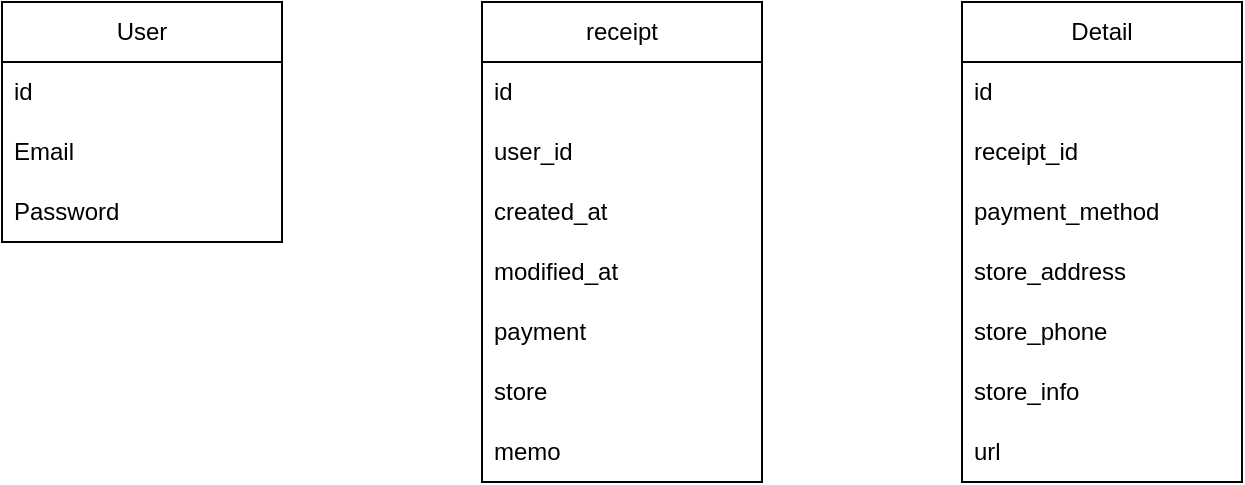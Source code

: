 <mxfile version="20.7.4" type="device"><diagram id="C5RBs43oDa-KdzZeNtuy" name="Page-1"><mxGraphModel dx="1434" dy="884" grid="1" gridSize="10" guides="1" tooltips="1" connect="1" arrows="1" fold="1" page="1" pageScale="1" pageWidth="827" pageHeight="1169" math="0" shadow="0"><root><mxCell id="WIyWlLk6GJQsqaUBKTNV-0"/><mxCell id="WIyWlLk6GJQsqaUBKTNV-1" parent="WIyWlLk6GJQsqaUBKTNV-0"/><mxCell id="82PgLJqoTZNm9C4CCi88-0" value="User" style="swimlane;fontStyle=0;childLayout=stackLayout;horizontal=1;startSize=30;horizontalStack=0;resizeParent=1;resizeParentMax=0;resizeLast=0;collapsible=1;marginBottom=0;whiteSpace=wrap;html=1;" parent="WIyWlLk6GJQsqaUBKTNV-1" vertex="1"><mxGeometry x="120" y="160" width="140" height="120" as="geometry"/></mxCell><mxCell id="82PgLJqoTZNm9C4CCi88-3" value="id" style="text;strokeColor=none;fillColor=none;align=left;verticalAlign=middle;spacingLeft=4;spacingRight=4;overflow=hidden;points=[[0,0.5],[1,0.5]];portConstraint=eastwest;rotatable=0;whiteSpace=wrap;html=1;" parent="82PgLJqoTZNm9C4CCi88-0" vertex="1"><mxGeometry y="30" width="140" height="30" as="geometry"/></mxCell><mxCell id="82PgLJqoTZNm9C4CCi88-1" value="Email" style="text;strokeColor=none;fillColor=none;align=left;verticalAlign=middle;spacingLeft=4;spacingRight=4;overflow=hidden;points=[[0,0.5],[1,0.5]];portConstraint=eastwest;rotatable=0;whiteSpace=wrap;html=1;" parent="82PgLJqoTZNm9C4CCi88-0" vertex="1"><mxGeometry y="60" width="140" height="30" as="geometry"/></mxCell><mxCell id="82PgLJqoTZNm9C4CCi88-2" value="Password" style="text;strokeColor=none;fillColor=none;align=left;verticalAlign=middle;spacingLeft=4;spacingRight=4;overflow=hidden;points=[[0,0.5],[1,0.5]];portConstraint=eastwest;rotatable=0;whiteSpace=wrap;html=1;" parent="82PgLJqoTZNm9C4CCi88-0" vertex="1"><mxGeometry y="90" width="140" height="30" as="geometry"/></mxCell><mxCell id="82PgLJqoTZNm9C4CCi88-4" value="receipt" style="swimlane;fontStyle=0;childLayout=stackLayout;horizontal=1;startSize=30;horizontalStack=0;resizeParent=1;resizeParentMax=0;resizeLast=0;collapsible=1;marginBottom=0;whiteSpace=wrap;html=1;" parent="WIyWlLk6GJQsqaUBKTNV-1" vertex="1"><mxGeometry x="360" y="160" width="140" height="240" as="geometry"/></mxCell><mxCell id="82PgLJqoTZNm9C4CCi88-5" value="id" style="text;strokeColor=none;fillColor=none;align=left;verticalAlign=middle;spacingLeft=4;spacingRight=4;overflow=hidden;points=[[0,0.5],[1,0.5]];portConstraint=eastwest;rotatable=0;whiteSpace=wrap;html=1;" parent="82PgLJqoTZNm9C4CCi88-4" vertex="1"><mxGeometry y="30" width="140" height="30" as="geometry"/></mxCell><mxCell id="82PgLJqoTZNm9C4CCi88-16" value="user_id" style="text;strokeColor=none;fillColor=none;align=left;verticalAlign=middle;spacingLeft=4;spacingRight=4;overflow=hidden;points=[[0,0.5],[1,0.5]];portConstraint=eastwest;rotatable=0;whiteSpace=wrap;html=1;" parent="82PgLJqoTZNm9C4CCi88-4" vertex="1"><mxGeometry y="60" width="140" height="30" as="geometry"/></mxCell><mxCell id="82PgLJqoTZNm9C4CCi88-17" value="created_at" style="text;strokeColor=none;fillColor=none;align=left;verticalAlign=middle;spacingLeft=4;spacingRight=4;overflow=hidden;points=[[0,0.5],[1,0.5]];portConstraint=eastwest;rotatable=0;whiteSpace=wrap;html=1;" parent="82PgLJqoTZNm9C4CCi88-4" vertex="1"><mxGeometry y="90" width="140" height="30" as="geometry"/></mxCell><mxCell id="82PgLJqoTZNm9C4CCi88-18" value="modified_at" style="text;strokeColor=none;fillColor=none;align=left;verticalAlign=middle;spacingLeft=4;spacingRight=4;overflow=hidden;points=[[0,0.5],[1,0.5]];portConstraint=eastwest;rotatable=0;whiteSpace=wrap;html=1;" parent="82PgLJqoTZNm9C4CCi88-4" vertex="1"><mxGeometry y="120" width="140" height="30" as="geometry"/></mxCell><mxCell id="82PgLJqoTZNm9C4CCi88-6" value="payment" style="text;strokeColor=none;fillColor=none;align=left;verticalAlign=middle;spacingLeft=4;spacingRight=4;overflow=hidden;points=[[0,0.5],[1,0.5]];portConstraint=eastwest;rotatable=0;whiteSpace=wrap;html=1;" parent="82PgLJqoTZNm9C4CCi88-4" vertex="1"><mxGeometry y="150" width="140" height="30" as="geometry"/></mxCell><mxCell id="82PgLJqoTZNm9C4CCi88-7" value="store" style="text;strokeColor=none;fillColor=none;align=left;verticalAlign=middle;spacingLeft=4;spacingRight=4;overflow=hidden;points=[[0,0.5],[1,0.5]];portConstraint=eastwest;rotatable=0;whiteSpace=wrap;html=1;" parent="82PgLJqoTZNm9C4CCi88-4" vertex="1"><mxGeometry y="180" width="140" height="30" as="geometry"/></mxCell><mxCell id="82PgLJqoTZNm9C4CCi88-14" value="memo" style="text;strokeColor=none;fillColor=none;align=left;verticalAlign=middle;spacingLeft=4;spacingRight=4;overflow=hidden;points=[[0,0.5],[1,0.5]];portConstraint=eastwest;rotatable=0;whiteSpace=wrap;html=1;" parent="82PgLJqoTZNm9C4CCi88-4" vertex="1"><mxGeometry y="210" width="140" height="30" as="geometry"/></mxCell><mxCell id="82PgLJqoTZNm9C4CCi88-8" value="Detail" style="swimlane;fontStyle=0;childLayout=stackLayout;horizontal=1;startSize=30;horizontalStack=0;resizeParent=1;resizeParentMax=0;resizeLast=0;collapsible=1;marginBottom=0;whiteSpace=wrap;html=1;" parent="WIyWlLk6GJQsqaUBKTNV-1" vertex="1"><mxGeometry x="600" y="160" width="140" height="240" as="geometry"/></mxCell><mxCell id="82PgLJqoTZNm9C4CCi88-9" value="id" style="text;strokeColor=none;fillColor=none;align=left;verticalAlign=middle;spacingLeft=4;spacingRight=4;overflow=hidden;points=[[0,0.5],[1,0.5]];portConstraint=eastwest;rotatable=0;whiteSpace=wrap;html=1;" parent="82PgLJqoTZNm9C4CCi88-8" vertex="1"><mxGeometry y="30" width="140" height="30" as="geometry"/></mxCell><mxCell id="82PgLJqoTZNm9C4CCi88-15" value="receipt_id" style="text;strokeColor=none;fillColor=none;align=left;verticalAlign=middle;spacingLeft=4;spacingRight=4;overflow=hidden;points=[[0,0.5],[1,0.5]];portConstraint=eastwest;rotatable=0;whiteSpace=wrap;html=1;" parent="82PgLJqoTZNm9C4CCi88-8" vertex="1"><mxGeometry y="60" width="140" height="30" as="geometry"/></mxCell><mxCell id="82PgLJqoTZNm9C4CCi88-19" value="payment_method" style="text;strokeColor=none;fillColor=none;align=left;verticalAlign=middle;spacingLeft=4;spacingRight=4;overflow=hidden;points=[[0,0.5],[1,0.5]];portConstraint=eastwest;rotatable=0;whiteSpace=wrap;html=1;" parent="82PgLJqoTZNm9C4CCi88-8" vertex="1"><mxGeometry y="90" width="140" height="30" as="geometry"/></mxCell><mxCell id="82PgLJqoTZNm9C4CCi88-11" value="store_address" style="text;strokeColor=none;fillColor=none;align=left;verticalAlign=middle;spacingLeft=4;spacingRight=4;overflow=hidden;points=[[0,0.5],[1,0.5]];portConstraint=eastwest;rotatable=0;whiteSpace=wrap;html=1;" parent="82PgLJqoTZNm9C4CCi88-8" vertex="1"><mxGeometry y="120" width="140" height="30" as="geometry"/></mxCell><mxCell id="82PgLJqoTZNm9C4CCi88-12" value="store_phone" style="text;strokeColor=none;fillColor=none;align=left;verticalAlign=middle;spacingLeft=4;spacingRight=4;overflow=hidden;points=[[0,0.5],[1,0.5]];portConstraint=eastwest;rotatable=0;whiteSpace=wrap;html=1;" parent="82PgLJqoTZNm9C4CCi88-8" vertex="1"><mxGeometry y="150" width="140" height="30" as="geometry"/></mxCell><mxCell id="82PgLJqoTZNm9C4CCi88-13" value="store_info" style="text;strokeColor=none;fillColor=none;align=left;verticalAlign=middle;spacingLeft=4;spacingRight=4;overflow=hidden;points=[[0,0.5],[1,0.5]];portConstraint=eastwest;rotatable=0;whiteSpace=wrap;html=1;" parent="82PgLJqoTZNm9C4CCi88-8" vertex="1"><mxGeometry y="180" width="140" height="30" as="geometry"/></mxCell><mxCell id="82PgLJqoTZNm9C4CCi88-20" value="url" style="text;strokeColor=none;fillColor=none;align=left;verticalAlign=middle;spacingLeft=4;spacingRight=4;overflow=hidden;points=[[0,0.5],[1,0.5]];portConstraint=eastwest;rotatable=0;whiteSpace=wrap;html=1;" parent="82PgLJqoTZNm9C4CCi88-8" vertex="1"><mxGeometry y="210" width="140" height="30" as="geometry"/></mxCell></root></mxGraphModel></diagram></mxfile>